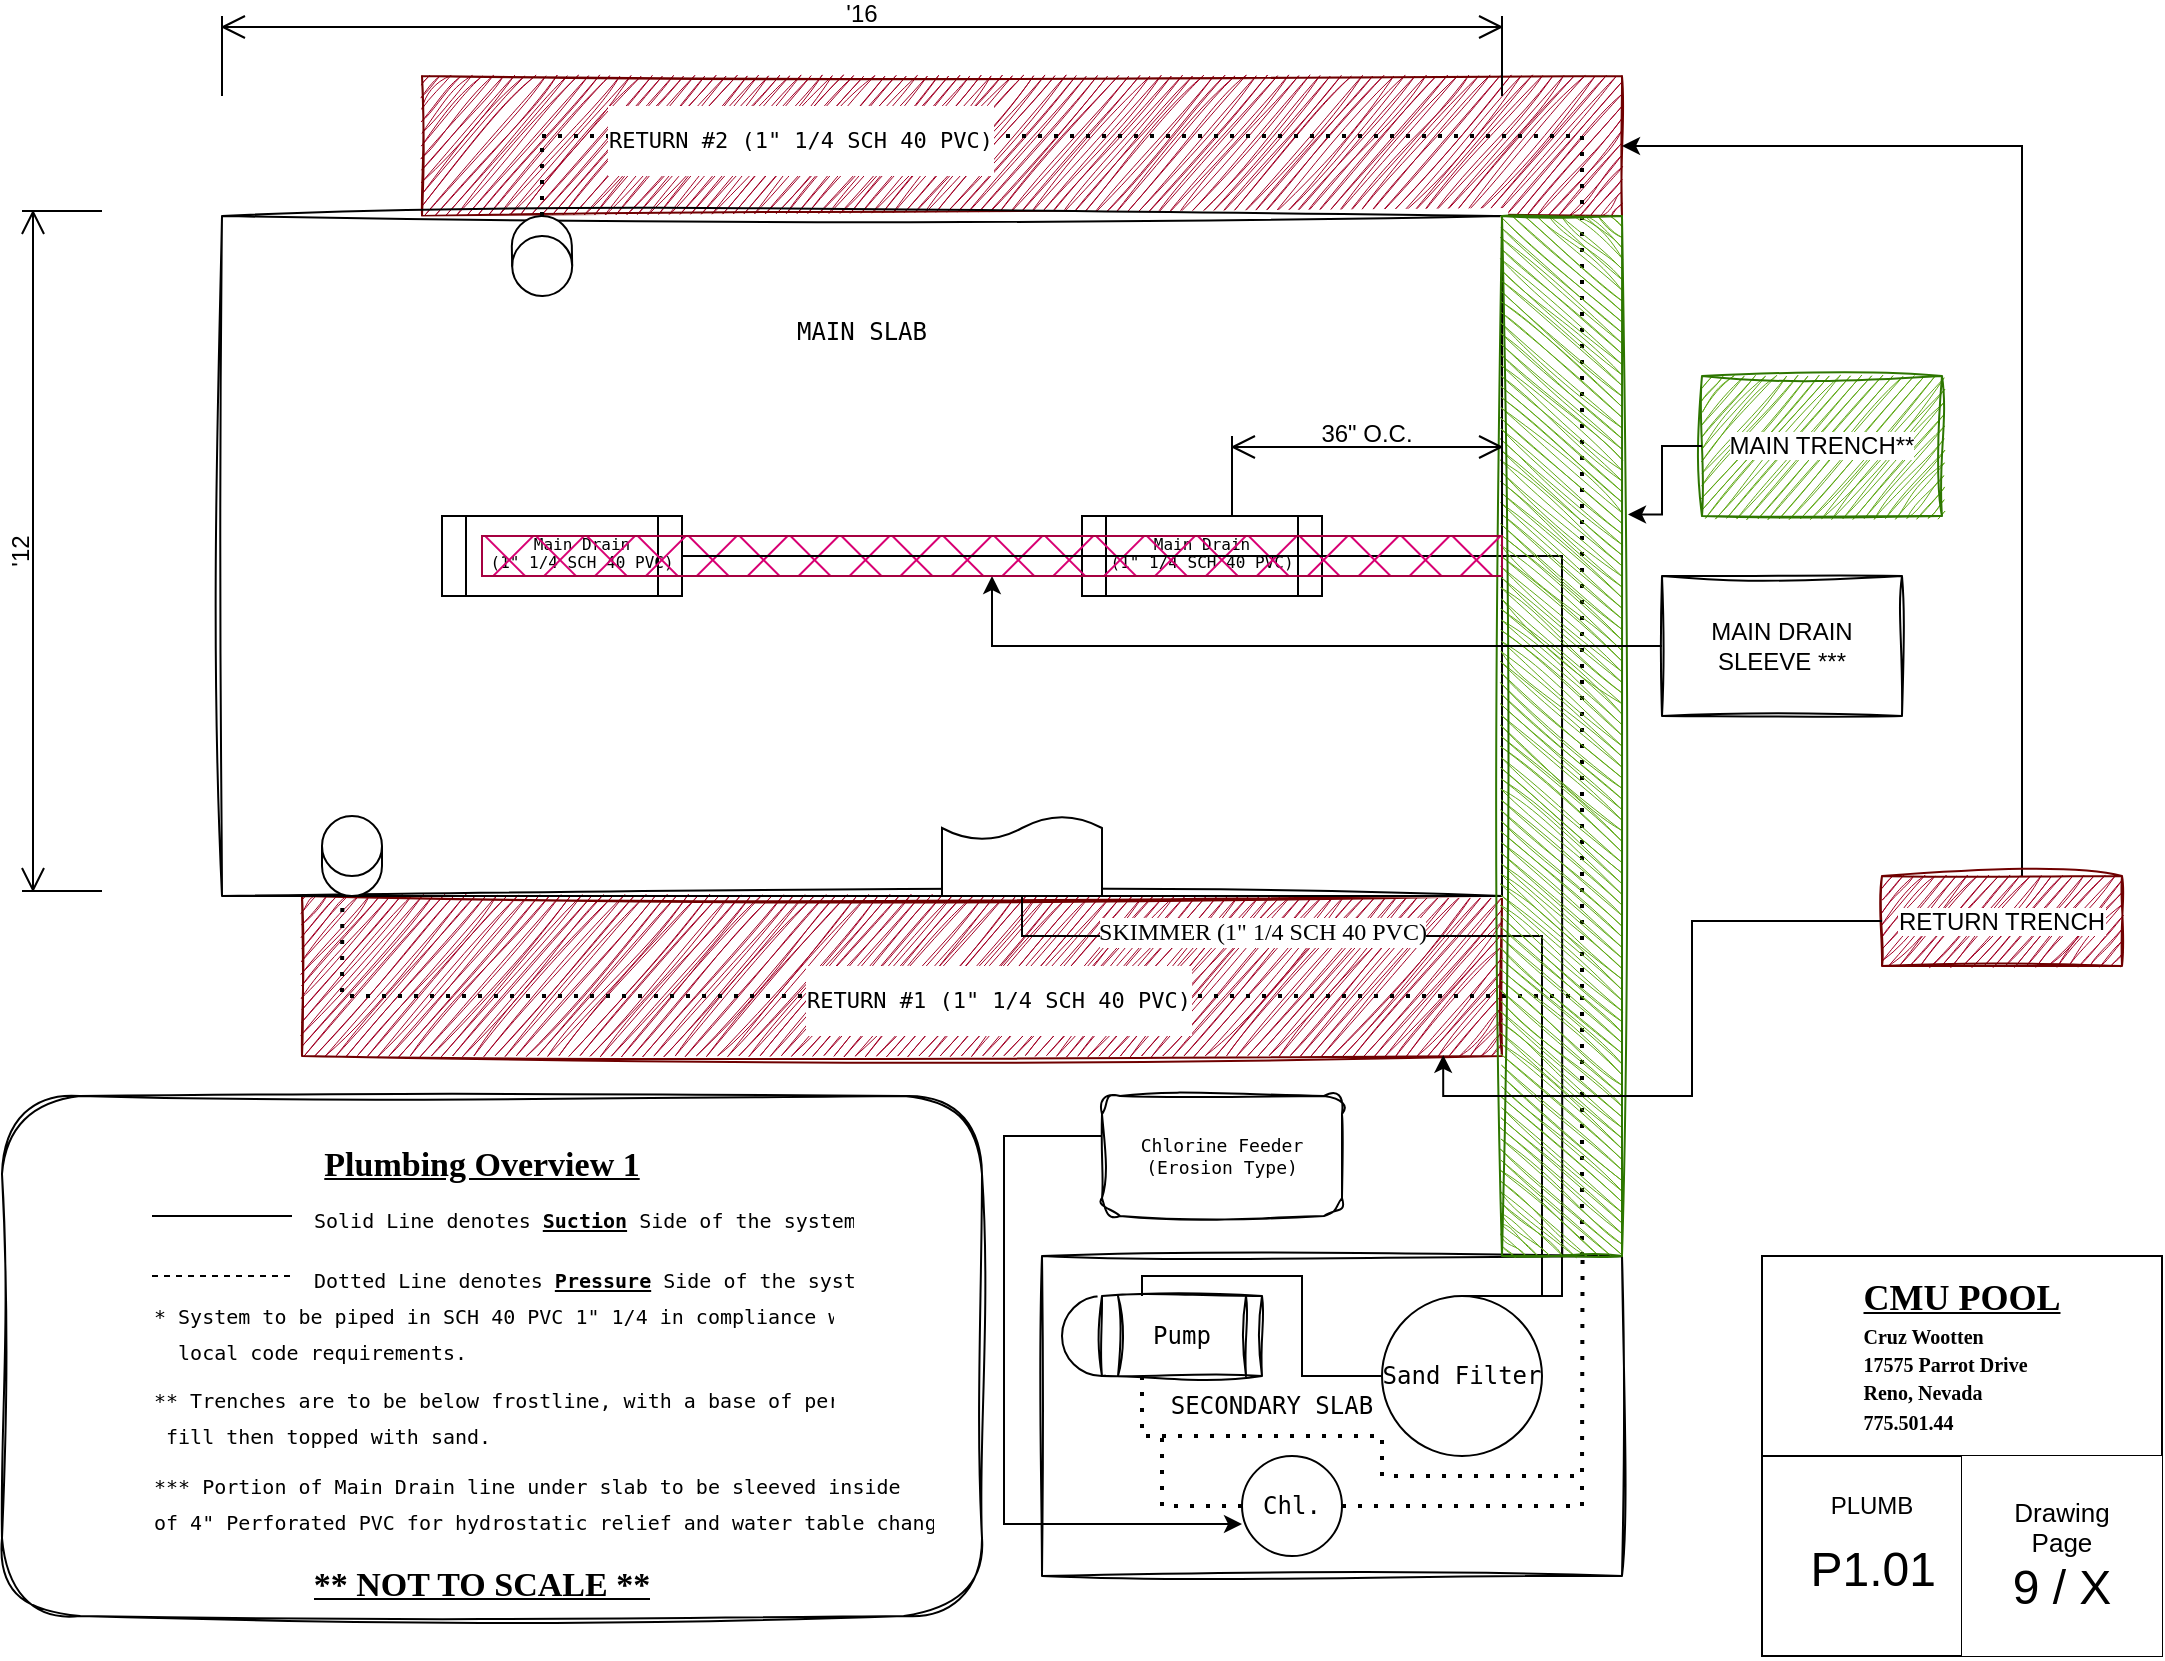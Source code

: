 <mxfile version="27.1.6">
  <diagram name="Page-1" id="yAkueWH8tclE_65RSBvn">
    <mxGraphModel dx="2633" dy="1028" grid="1" gridSize="10" guides="1" tooltips="1" connect="1" arrows="1" fold="1" page="1" pageScale="1" pageWidth="1100" pageHeight="850" math="0" shadow="0">
      <root>
        <mxCell id="0" />
        <mxCell id="1" parent="0" />
        <mxCell id="nuoCHBoQebbKfIUDkXKh-1" value="" style="rounded=0;whiteSpace=wrap;html=1;rotation=-180;sketch=1;curveFitting=1;jiggle=2;fillColor=#a20025;fontColor=#ffffff;strokeColor=#6F0000;" parent="1" vertex="1">
          <mxGeometry x="160" y="460" width="600" height="80" as="geometry" />
        </mxCell>
        <mxCell id="nuoCHBoQebbKfIUDkXKh-2" value="" style="rounded=0;whiteSpace=wrap;html=1;rotation=-180;sketch=1;curveFitting=1;jiggle=2;fillColor=#a20025;fontColor=#ffffff;strokeColor=#6F0000;" parent="1" vertex="1">
          <mxGeometry x="220" y="50" width="600" height="70" as="geometry" />
        </mxCell>
        <mxCell id="sH69yQ1ZhXcAEsHfrU8D-3" value="" style="rounded=0;whiteSpace=wrap;html=1;sketch=1;curveFitting=1;jiggle=2;" parent="1" vertex="1">
          <mxGeometry x="530" y="640" width="290" height="160" as="geometry" />
        </mxCell>
        <mxCell id="uHRIR_JINjC9fajswvWd-8" style="edgeStyle=orthogonalEdgeStyle;rounded=0;orthogonalLoop=1;jettySize=auto;html=1;entryX=0;entryY=0.68;entryDx=0;entryDy=0;entryPerimeter=0;" parent="1" source="uHRIR_JINjC9fajswvWd-7" target="sH69yQ1ZhXcAEsHfrU8D-24" edge="1">
          <mxGeometry relative="1" as="geometry">
            <mxPoint x="510" y="770" as="targetPoint" />
            <Array as="points">
              <mxPoint x="511" y="580" />
              <mxPoint x="511" y="774" />
            </Array>
          </mxGeometry>
        </mxCell>
        <mxCell id="uHRIR_JINjC9fajswvWd-7" value="" style="rounded=1;whiteSpace=wrap;html=1;sketch=1;curveFitting=1;jiggle=2;" parent="1" vertex="1">
          <mxGeometry x="560" y="560" width="120" height="60" as="geometry" />
        </mxCell>
        <mxCell id="uHRIR_JINjC9fajswvWd-5" value="" style="rounded=1;whiteSpace=wrap;html=1;sketch=1;curveFitting=1;jiggle=2;" parent="1" vertex="1">
          <mxGeometry x="10" y="560" width="490" height="260" as="geometry" />
        </mxCell>
        <mxCell id="sH69yQ1ZhXcAEsHfrU8D-1" value="" style="rounded=0;whiteSpace=wrap;html=1;sketch=1;curveFitting=1;jiggle=2;movable=0;resizable=0;rotatable=0;deletable=0;editable=0;locked=1;connectable=0;" parent="1" vertex="1">
          <mxGeometry x="120" y="120" width="640" height="340" as="geometry" />
        </mxCell>
        <mxCell id="sH69yQ1ZhXcAEsHfrU8D-4" value="" style="shape=document;whiteSpace=wrap;html=1;boundedLbl=1;rotation=-180;" parent="1" vertex="1">
          <mxGeometry x="480" y="420" width="80" height="40" as="geometry" />
        </mxCell>
        <mxCell id="sH69yQ1ZhXcAEsHfrU8D-6" value="" style="shape=process;whiteSpace=wrap;html=1;backgroundOutline=1;" parent="1" vertex="1">
          <mxGeometry x="550" y="270" width="120" height="40" as="geometry" />
        </mxCell>
        <mxCell id="sH69yQ1ZhXcAEsHfrU8D-7" value="&lt;div style=&quot;line-height: 10%;&quot;&gt;&lt;pre&gt;&lt;font style=&quot;line-height: 10%; font-size: 8px;&quot;&gt;Main Drain&lt;/font&gt;&lt;/pre&gt;&lt;pre&gt;&lt;font style=&quot;line-height: 10%; font-size: 8px;&quot;&gt;&lt;pre style=&quot;&quot;&gt;(1&quot; 1/4 SCH 40 PVC)&lt;/pre&gt;&lt;/font&gt;&lt;/pre&gt;&lt;/div&gt;" style="text;html=1;align=center;verticalAlign=middle;whiteSpace=wrap;rounded=0;fontSize=6;" parent="1" vertex="1">
          <mxGeometry x="575" y="277.5" width="70" height="25" as="geometry" />
        </mxCell>
        <mxCell id="sH69yQ1ZhXcAEsHfrU8D-9" value="&lt;pre&gt;Chlorine Feeder&lt;br&gt;(Erosion Type)&lt;/pre&gt;" style="text;html=1;align=center;verticalAlign=middle;whiteSpace=wrap;rounded=0;fontSize=9;" parent="1" vertex="1">
          <mxGeometry x="570" y="577.5" width="100" height="25" as="geometry" />
        </mxCell>
        <mxCell id="sH69yQ1ZhXcAEsHfrU8D-10" value="" style="endArrow=none;html=1;rounded=0;exitX=0.5;exitY=0;exitDx=0;exitDy=0;" parent="1" source="sH69yQ1ZhXcAEsHfrU8D-4" edge="1">
          <mxGeometry width="50" height="50" relative="1" as="geometry">
            <mxPoint x="250" y="100" as="sourcePoint" />
            <mxPoint x="780" y="640" as="targetPoint" />
            <Array as="points">
              <mxPoint x="520" y="480" />
              <mxPoint x="780" y="480" />
            </Array>
          </mxGeometry>
        </mxCell>
        <mxCell id="uHRIR_JINjC9fajswvWd-1" value="&lt;div&gt;&lt;font&gt;SKIMMER (1&quot; 1/4 SCH 40 PVC)&lt;/font&gt;&lt;/div&gt;" style="edgeLabel;html=1;align=center;verticalAlign=middle;resizable=0;points=[];fontSize=12;fontFamily=Lucida Console;" parent="sH69yQ1ZhXcAEsHfrU8D-10" vertex="1" connectable="0">
          <mxGeometry x="-0.256" y="2" relative="1" as="geometry">
            <mxPoint x="-24" as="offset" />
          </mxGeometry>
        </mxCell>
        <mxCell id="sH69yQ1ZhXcAEsHfrU8D-13" value="" style="endArrow=none;html=1;rounded=0;exitX=1;exitY=0.5;exitDx=0;exitDy=0;entryX=0.897;entryY=0;entryDx=0;entryDy=0;entryPerimeter=0;" parent="1" source="sH69yQ1ZhXcAEsHfrU8D-6" target="sH69yQ1ZhXcAEsHfrU8D-3" edge="1">
          <mxGeometry width="50" height="50" relative="1" as="geometry">
            <mxPoint x="600" y="320" as="sourcePoint" />
            <mxPoint x="840" y="290" as="targetPoint" />
            <Array as="points">
              <mxPoint x="790" y="290" />
            </Array>
          </mxGeometry>
        </mxCell>
        <mxCell id="sH69yQ1ZhXcAEsHfrU8D-14" value="" style="endArrow=none;dashed=1;html=1;dashPattern=1 3;strokeWidth=2;rounded=0;exitX=0.931;exitY=0;exitDx=0;exitDy=0;exitPerimeter=0;entryX=0.094;entryY=1.006;entryDx=0;entryDy=0;entryPerimeter=0;" parent="1" source="sH69yQ1ZhXcAEsHfrU8D-3" target="sH69yQ1ZhXcAEsHfrU8D-1" edge="1">
          <mxGeometry width="50" height="50" relative="1" as="geometry">
            <mxPoint x="840" y="510" as="sourcePoint" />
            <mxPoint x="280" y="460" as="targetPoint" />
            <Array as="points">
              <mxPoint x="800" y="510" />
              <mxPoint x="180" y="510" />
            </Array>
          </mxGeometry>
        </mxCell>
        <mxCell id="sH69yQ1ZhXcAEsHfrU8D-15" value="&lt;pre&gt;RETURN&amp;nbsp;#1 (1&quot; 1/4 SCH 40 PVC)&lt;/pre&gt;" style="edgeLabel;html=1;align=center;verticalAlign=middle;resizable=0;points=[];" parent="sH69yQ1ZhXcAEsHfrU8D-14" vertex="1" connectable="0">
          <mxGeometry x="0.058" y="2" relative="1" as="geometry">
            <mxPoint as="offset" />
          </mxGeometry>
        </mxCell>
        <mxCell id="sH69yQ1ZhXcAEsHfrU8D-16" value="" style="endArrow=none;dashed=1;html=1;dashPattern=1 3;strokeWidth=2;rounded=0;exitX=0.25;exitY=0;exitDx=0;exitDy=0;" parent="1" source="sH69yQ1ZhXcAEsHfrU8D-1" edge="1">
          <mxGeometry width="50" height="50" relative="1" as="geometry">
            <mxPoint x="640" y="117" as="sourcePoint" />
            <mxPoint x="800" y="510" as="targetPoint" />
            <Array as="points">
              <mxPoint x="280" y="80" />
              <mxPoint x="800" y="80" />
            </Array>
          </mxGeometry>
        </mxCell>
        <mxCell id="sH69yQ1ZhXcAEsHfrU8D-17" value="&lt;pre&gt;RETURN #2 (1&quot; 1/4 SCH 40 PVC)&lt;/pre&gt;" style="edgeLabel;html=1;align=center;verticalAlign=middle;resizable=0;points=[];" parent="sH69yQ1ZhXcAEsHfrU8D-16" vertex="1" connectable="0">
          <mxGeometry x="-0.659" y="-2" relative="1" as="geometry">
            <mxPoint as="offset" />
          </mxGeometry>
        </mxCell>
        <mxCell id="sH69yQ1ZhXcAEsHfrU8D-18" value="" style="ellipse;whiteSpace=wrap;html=1;aspect=fixed;" parent="1" vertex="1">
          <mxGeometry x="540" y="660" width="40" height="40" as="geometry" />
        </mxCell>
        <mxCell id="sH69yQ1ZhXcAEsHfrU8D-19" value="&lt;pre&gt;Pump&lt;/pre&gt;" style="shape=process;whiteSpace=wrap;html=1;backgroundOutline=1;sketch=1;curveFitting=1;jiggle=2;" parent="1" vertex="1">
          <mxGeometry x="560" y="660" width="80" height="40" as="geometry" />
        </mxCell>
        <mxCell id="sH69yQ1ZhXcAEsHfrU8D-20" value="&lt;pre&gt;Sand Filter&lt;/pre&gt;" style="ellipse;whiteSpace=wrap;html=1;aspect=fixed;" parent="1" vertex="1">
          <mxGeometry x="700" y="660" width="80" height="80" as="geometry" />
        </mxCell>
        <mxCell id="sH69yQ1ZhXcAEsHfrU8D-21" value="" style="endArrow=none;dashed=1;html=1;dashPattern=1 3;strokeWidth=2;rounded=0;entryX=0.932;entryY=0.001;entryDx=0;entryDy=0;entryPerimeter=0;exitX=0.25;exitY=1;exitDx=0;exitDy=0;" parent="1" source="sH69yQ1ZhXcAEsHfrU8D-19" target="sH69yQ1ZhXcAEsHfrU8D-3" edge="1">
          <mxGeometry width="50" height="50" relative="1" as="geometry">
            <mxPoint x="680" y="740" as="sourcePoint" />
            <mxPoint x="730" y="690" as="targetPoint" />
            <Array as="points">
              <mxPoint x="580" y="730" />
              <mxPoint x="700" y="730" />
              <mxPoint x="700" y="750" />
              <mxPoint x="800" y="750" />
            </Array>
          </mxGeometry>
        </mxCell>
        <mxCell id="sH69yQ1ZhXcAEsHfrU8D-22" value="" style="endArrow=none;html=1;rounded=0;exitX=0.5;exitY=0;exitDx=0;exitDy=0;" parent="1" source="sH69yQ1ZhXcAEsHfrU8D-20" edge="1">
          <mxGeometry width="50" height="50" relative="1" as="geometry">
            <mxPoint x="715" y="670" as="sourcePoint" />
            <mxPoint x="780" y="640" as="targetPoint" />
            <Array as="points">
              <mxPoint x="780" y="660" />
            </Array>
          </mxGeometry>
        </mxCell>
        <mxCell id="sH69yQ1ZhXcAEsHfrU8D-23" value="" style="endArrow=none;html=1;rounded=0;exitX=0.25;exitY=0;exitDx=0;exitDy=0;entryX=0;entryY=0.5;entryDx=0;entryDy=0;" parent="1" source="sH69yQ1ZhXcAEsHfrU8D-19" target="sH69yQ1ZhXcAEsHfrU8D-20" edge="1">
          <mxGeometry width="50" height="50" relative="1" as="geometry">
            <mxPoint x="590" y="725" as="sourcePoint" />
            <mxPoint x="640" y="675" as="targetPoint" />
            <Array as="points">
              <mxPoint x="580" y="650" />
              <mxPoint x="660" y="650" />
              <mxPoint x="660" y="700" />
            </Array>
          </mxGeometry>
        </mxCell>
        <mxCell id="sH69yQ1ZhXcAEsHfrU8D-24" value="&lt;pre&gt;Chl.&lt;/pre&gt;" style="ellipse;whiteSpace=wrap;html=1;aspect=fixed;" parent="1" vertex="1">
          <mxGeometry x="630" y="740" width="50" height="50" as="geometry" />
        </mxCell>
        <mxCell id="sH69yQ1ZhXcAEsHfrU8D-27" value="" style="endArrow=none;dashed=1;html=1;dashPattern=1 3;strokeWidth=2;rounded=0;exitX=0;exitY=0.5;exitDx=0;exitDy=0;entryX=0;entryY=1;entryDx=0;entryDy=0;" parent="1" source="sH69yQ1ZhXcAEsHfrU8D-24" target="vKAQ_r-t-Htgs6Gfas-m-1" edge="1">
          <mxGeometry width="50" height="50" relative="1" as="geometry">
            <mxPoint x="560" y="790" as="sourcePoint" />
            <mxPoint x="600" y="730" as="targetPoint" />
            <Array as="points">
              <mxPoint x="590" y="765" />
            </Array>
          </mxGeometry>
        </mxCell>
        <mxCell id="sH69yQ1ZhXcAEsHfrU8D-28" value="" style="endArrow=none;dashed=1;html=1;dashPattern=1 3;strokeWidth=2;rounded=0;exitX=1;exitY=0.5;exitDx=0;exitDy=0;" parent="1" source="sH69yQ1ZhXcAEsHfrU8D-24" edge="1">
          <mxGeometry width="50" height="50" relative="1" as="geometry">
            <mxPoint x="760" y="790" as="sourcePoint" />
            <mxPoint x="800" y="750" as="targetPoint" />
            <Array as="points">
              <mxPoint x="800" y="765" />
            </Array>
          </mxGeometry>
        </mxCell>
        <mxCell id="mBHjW366EDlgSjZvG0Kb-1" value="&lt;font face=&quot;Lucida Console&quot;&gt;Plumbing Overview 1&lt;/font&gt;&lt;div&gt;&lt;br&gt;&lt;/div&gt;" style="text;html=1;align=center;verticalAlign=middle;whiteSpace=wrap;rounded=0;fontStyle=5;fontSize=17;" parent="1" vertex="1">
          <mxGeometry x="85" y="570" width="330" height="70" as="geometry" />
        </mxCell>
        <mxCell id="uHRIR_JINjC9fajswvWd-6" value="&lt;pre&gt;MAIN SLAB&lt;/pre&gt;" style="text;html=1;align=center;verticalAlign=middle;whiteSpace=wrap;rounded=0;" parent="1" vertex="1">
          <mxGeometry x="395" y="155" width="90" height="45" as="geometry" />
        </mxCell>
        <mxCell id="uHRIR_JINjC9fajswvWd-10" value="" style="endArrow=none;html=1;rounded=0;" parent="1" edge="1">
          <mxGeometry width="50" height="50" relative="1" as="geometry">
            <mxPoint x="85" y="620" as="sourcePoint" />
            <mxPoint x="155" y="620" as="targetPoint" />
          </mxGeometry>
        </mxCell>
        <mxCell id="uHRIR_JINjC9fajswvWd-11" value="&lt;pre&gt;&lt;font style=&quot;font-size: 10px;&quot;&gt;Solid Line denotes &lt;b&gt;&lt;u&gt;Suction&lt;/u&gt;&lt;/b&gt; Side of the system&lt;/font&gt;&lt;/pre&gt;" style="text;strokeColor=none;fillColor=none;align=left;verticalAlign=middle;spacingLeft=4;spacingRight=4;overflow=hidden;points=[[0,0.5],[1,0.5]];portConstraint=eastwest;rotatable=0;whiteSpace=wrap;html=1;" parent="1" vertex="1">
          <mxGeometry x="160" y="600" width="280" height="30" as="geometry" />
        </mxCell>
        <mxCell id="uHRIR_JINjC9fajswvWd-12" value="" style="endArrow=none;dashed=1;html=1;rounded=0;" parent="1" edge="1">
          <mxGeometry width="50" height="50" relative="1" as="geometry">
            <mxPoint x="85" y="650" as="sourcePoint" />
            <mxPoint x="155" y="650" as="targetPoint" />
          </mxGeometry>
        </mxCell>
        <mxCell id="uHRIR_JINjC9fajswvWd-13" value="&lt;pre&gt;&lt;font style=&quot;font-size: 10px;&quot;&gt;Dotted Line denotes &lt;b&gt;&lt;u&gt;Pressure&lt;/u&gt;&lt;/b&gt; Side of the system&lt;/font&gt;&lt;/pre&gt;" style="text;strokeColor=none;fillColor=none;align=left;verticalAlign=middle;spacingLeft=4;spacingRight=4;overflow=hidden;points=[[0,0.5],[1,0.5]];portConstraint=eastwest;rotatable=0;whiteSpace=wrap;html=1;" parent="1" vertex="1">
          <mxGeometry x="160" y="630" width="280" height="30" as="geometry" />
        </mxCell>
        <mxCell id="uHRIR_JINjC9fajswvWd-14" value="&lt;pre&gt;&lt;b style=&quot;&quot;&gt;&lt;u style=&quot;&quot;&gt;&lt;font face=&quot;Lucida Console&quot; style=&quot;font-size: 17px;&quot;&gt;** NOT TO SCALE **&lt;/font&gt;&lt;/u&gt;&lt;/b&gt;&lt;/pre&gt;" style="text;strokeColor=none;fillColor=none;align=center;verticalAlign=middle;spacingLeft=4;spacingRight=4;overflow=hidden;points=[[0,0.5],[1,0.5]];portConstraint=eastwest;rotatable=0;whiteSpace=wrap;html=1;" parent="1" vertex="1">
          <mxGeometry x="110" y="780" width="280" height="40" as="geometry" />
        </mxCell>
        <mxCell id="uHRIR_JINjC9fajswvWd-15" value="" style="endArrow=none;html=1;rounded=0;" parent="1" edge="1">
          <mxGeometry width="50" height="50" relative="1" as="geometry">
            <mxPoint x="750" y="660" as="sourcePoint" />
            <mxPoint x="790" y="600" as="targetPoint" />
            <Array as="points">
              <mxPoint x="790" y="660" />
            </Array>
          </mxGeometry>
        </mxCell>
        <mxCell id="vKAQ_r-t-Htgs6Gfas-m-1" value="&lt;pre&gt;SECONDARY SLAB&lt;/pre&gt;" style="text;html=1;align=center;verticalAlign=middle;whiteSpace=wrap;rounded=0;strokeColor=none;" parent="1" vertex="1">
          <mxGeometry x="590" y="705" width="110" height="20" as="geometry" />
        </mxCell>
        <mxCell id="vKAQ_r-t-Htgs6Gfas-m-2" value="&lt;u&gt;&lt;font face=&quot;Lucida Console&quot; style=&quot;font-size: 18px;&quot;&gt;CMU POOL&lt;/font&gt;&lt;/u&gt;&lt;div style=&quot;text-align: left;&quot;&gt;&lt;span style=&quot;font-size: 10px;&quot;&gt;&lt;font face=&quot;Lucida Console&quot;&gt;Cruz Wootten&lt;/font&gt;&lt;/span&gt;&lt;/div&gt;&lt;div style=&quot;text-align: left;&quot;&gt;&lt;font face=&quot;Lucida Console&quot;&gt;&lt;span style=&quot;font-size: 10px; background-color: transparent; color: light-dark(rgb(0, 0, 0), rgb(255, 255, 255));&quot;&gt;17575 Parrot Drive&amp;nbsp;&lt;/span&gt;&lt;br&gt;&lt;span style=&quot;font-size: 10px; background-color: transparent; color: light-dark(rgb(0, 0, 0), rgb(255, 255, 255));&quot;&gt;Reno, Nevada&lt;/span&gt;&lt;/font&gt;&lt;/div&gt;&lt;div style=&quot;text-align: left;&quot;&gt;&lt;span style=&quot;background-color: transparent; color: light-dark(rgb(0, 0, 0), rgb(255, 255, 255)); font-size: 10px;&quot;&gt;&lt;font face=&quot;Lucida Console&quot;&gt;775.501.44&lt;/font&gt;&lt;/span&gt;&lt;/div&gt;" style="swimlane;whiteSpace=wrap;html=1;startSize=100;align=center;" parent="1" vertex="1">
          <mxGeometry x="890" y="640" width="200" height="200" as="geometry" />
        </mxCell>
        <mxCell id="vKAQ_r-t-Htgs6Gfas-m-3" value="&lt;font style=&quot;font-size: 40px;&quot;&gt;&amp;nbsp;&amp;nbsp;&lt;/font&gt;&lt;font style=&quot;font-size: 24px;&quot;&gt;P1.01&lt;/font&gt;" style="text;html=1;align=left;verticalAlign=middle;whiteSpace=wrap;rounded=0;" parent="vKAQ_r-t-Htgs6Gfas-m-2" vertex="1">
          <mxGeometry y="100" width="200" height="100" as="geometry" />
        </mxCell>
        <mxCell id="vKAQ_r-t-Htgs6Gfas-m-4" value="PLUMB" style="text;html=1;align=center;verticalAlign=middle;whiteSpace=wrap;rounded=0;" parent="vKAQ_r-t-Htgs6Gfas-m-2" vertex="1">
          <mxGeometry x="20" y="110" width="70" height="30" as="geometry" />
        </mxCell>
        <mxCell id="vKAQ_r-t-Htgs6Gfas-m-5" value="" style="endArrow=none;html=1;rounded=0;exitX=0.5;exitY=1;exitDx=0;exitDy=0;" parent="vKAQ_r-t-Htgs6Gfas-m-2" source="vKAQ_r-t-Htgs6Gfas-m-3" edge="1">
          <mxGeometry width="50" height="50" relative="1" as="geometry">
            <mxPoint x="50" y="150" as="sourcePoint" />
            <mxPoint x="100" y="100" as="targetPoint" />
          </mxGeometry>
        </mxCell>
        <mxCell id="vKAQ_r-t-Htgs6Gfas-m-6" value="&lt;div&gt;&lt;font style=&quot;font-size: 13px;&quot;&gt;Drawing&lt;/font&gt;&lt;/div&gt;&lt;div&gt;&lt;font style=&quot;font-size: 13px;&quot;&gt;Page&lt;/font&gt;&lt;/div&gt;&lt;div&gt;&lt;span style=&quot;font-size: 24px; background-color: transparent; color: light-dark(rgb(0, 0, 0), rgb(255, 255, 255));&quot;&gt;9 / X&lt;/span&gt;&lt;/div&gt;" style="text;html=1;align=center;verticalAlign=middle;whiteSpace=wrap;rounded=0;fillColor=default;" parent="1" vertex="1">
          <mxGeometry x="990" y="740" width="100" height="100" as="geometry" />
        </mxCell>
        <mxCell id="vKAQ_r-t-Htgs6Gfas-m-7" value="&lt;div style=&quot;line-height: 50%;&quot;&gt;&lt;pre&gt;&lt;span style=&quot;font-size: 10px; line-height: 50%;&quot;&gt;* System to be piped in SCH 40 PVC 1&quot; 1/4 in compliance with&lt;/span&gt;&lt;/pre&gt;&lt;pre&gt;&lt;span style=&quot;font-size: 10px; line-height: 50%;&quot;&gt;  local code requirements.&lt;/span&gt;&lt;/pre&gt;&lt;/div&gt;" style="text;strokeColor=none;fillColor=none;align=left;verticalAlign=middle;spacingLeft=4;spacingRight=4;overflow=hidden;points=[[0,0.5],[1,0.5]];portConstraint=eastwest;rotatable=0;whiteSpace=wrap;html=1;" parent="1" vertex="1">
          <mxGeometry x="80" y="640" width="350" height="75" as="geometry" />
        </mxCell>
        <mxCell id="vKAQ_r-t-Htgs6Gfas-m-8" value="" style="rounded=0;whiteSpace=wrap;html=1;rotation=90;sketch=1;curveFitting=1;jiggle=2;fillColor=#60a917;fontColor=#ffffff;strokeColor=#2D7600;movable=0;resizable=0;rotatable=0;deletable=0;editable=0;locked=1;connectable=0;" parent="1" vertex="1">
          <mxGeometry x="530" y="350" width="520" height="60" as="geometry" />
        </mxCell>
        <mxCell id="vKAQ_r-t-Htgs6Gfas-m-9" value="&lt;span style=&quot;background-color: light-dark(#ffffff, var(--ge-dark-color, #121212));&quot;&gt;&lt;font style=&quot;color: light-dark(rgb(0, 0, 0), rgb(38, 140, 59));&quot;&gt;MAIN TRENCH**&lt;/font&gt;&lt;/span&gt;" style="rounded=0;whiteSpace=wrap;html=1;sketch=1;curveFitting=1;jiggle=2;strokeColor=#2D7600;align=center;verticalAlign=middle;fillColor=#60a917;fontFamily=Helvetica;fontSize=12;fontColor=#ffffff;" parent="1" vertex="1">
          <mxGeometry x="860" y="200" width="120" height="70" as="geometry" />
        </mxCell>
        <mxCell id="vKAQ_r-t-Htgs6Gfas-m-10" style="edgeStyle=orthogonalEdgeStyle;rounded=0;orthogonalLoop=1;jettySize=auto;html=1;entryX=0.287;entryY=-0.05;entryDx=0;entryDy=0;entryPerimeter=0;" parent="1" source="vKAQ_r-t-Htgs6Gfas-m-9" target="vKAQ_r-t-Htgs6Gfas-m-8" edge="1">
          <mxGeometry relative="1" as="geometry" />
        </mxCell>
        <mxCell id="vKAQ_r-t-Htgs6Gfas-m-11" value="&lt;div style=&quot;line-height: 50%;&quot;&gt;&lt;pre&gt;&lt;span style=&quot;font-size: 10px; line-height: 50%;&quot;&gt;** Trenches are to be below frostline, with a base of permeable&lt;/span&gt;&lt;/pre&gt;&lt;pre&gt;&lt;span style=&quot;font-size: 10px; line-height: 50%;&quot;&gt; fill then topped with sand.&lt;br&gt;&lt;/span&gt;&lt;/pre&gt;&lt;/div&gt;" style="text;strokeColor=none;fillColor=none;align=left;verticalAlign=middle;spacingLeft=4;spacingRight=4;overflow=hidden;points=[[0,0.5],[1,0.5]];portConstraint=eastwest;rotatable=0;whiteSpace=wrap;html=1;" parent="1" vertex="1">
          <mxGeometry x="80" y="682.5" width="350" height="75" as="geometry" />
        </mxCell>
        <mxCell id="vKAQ_r-t-Htgs6Gfas-m-14" style="edgeStyle=orthogonalEdgeStyle;rounded=0;orthogonalLoop=1;jettySize=auto;html=1;entryX=0.5;entryY=1;entryDx=0;entryDy=0;" parent="1" source="vKAQ_r-t-Htgs6Gfas-m-13" target="vKAQ_r-t-Htgs6Gfas-m-12" edge="1">
          <mxGeometry relative="1" as="geometry" />
        </mxCell>
        <mxCell id="vKAQ_r-t-Htgs6Gfas-m-13" value="MAIN DRAIN &#xa;SLEEVE ***" style="rounded=0;whiteSpace=wrap;html=1;sketch=1;curveFitting=1;jiggle=2;strokeColor=default;align=center;verticalAlign=middle;fillColor=none;" parent="1" vertex="1">
          <mxGeometry x="840" y="300" width="120" height="70" as="geometry" />
        </mxCell>
        <mxCell id="vKAQ_r-t-Htgs6Gfas-m-15" value="&lt;div style=&quot;line-height: 50%;&quot;&gt;&lt;pre&gt;&lt;span style=&quot;font-size: 10px; line-height: 50%;&quot;&gt;*** Portion of Main Drain line under slab to be sleeved inside&lt;/span&gt;&lt;/pre&gt;&lt;pre&gt;&lt;span style=&quot;font-size: 10px; line-height: 50%;&quot;&gt;of 4&quot; Perforated PVC for hydrostatic relief and water table changes&lt;/span&gt;&lt;/pre&gt;&lt;/div&gt;" style="text;strokeColor=none;fillColor=none;align=left;verticalAlign=middle;spacingLeft=4;spacingRight=4;overflow=hidden;points=[[0,0.5],[1,0.5]];portConstraint=eastwest;rotatable=0;whiteSpace=wrap;html=1;" parent="1" vertex="1">
          <mxGeometry x="80" y="725" width="400" height="75" as="geometry" />
        </mxCell>
        <mxCell id="nuoCHBoQebbKfIUDkXKh-6" style="edgeStyle=orthogonalEdgeStyle;rounded=0;orthogonalLoop=1;jettySize=auto;html=1;entryX=0;entryY=0.5;entryDx=0;entryDy=0;" parent="1" source="nuoCHBoQebbKfIUDkXKh-3" target="nuoCHBoQebbKfIUDkXKh-2" edge="1">
          <mxGeometry relative="1" as="geometry">
            <Array as="points">
              <mxPoint x="1020" y="85" />
            </Array>
          </mxGeometry>
        </mxCell>
        <mxCell id="nuoCHBoQebbKfIUDkXKh-3" value="&lt;span style=&quot;background-color: light-dark(#ffffff, var(--ge-dark-color, #121212));&quot;&gt;&lt;font style=&quot;color: light-dark(rgb(0, 0, 0), rgb(255, 1, 202));&quot;&gt;RETURN TRENCH&lt;/font&gt;&lt;/span&gt;" style="rounded=0;whiteSpace=wrap;html=1;sketch=1;curveFitting=1;jiggle=2;strokeColor=#6F0000;align=center;verticalAlign=middle;fillColor=#a20025;fontFamily=Helvetica;fontSize=12;fontColor=#ffffff;" parent="1" vertex="1">
          <mxGeometry x="950" y="450" width="120" height="45" as="geometry" />
        </mxCell>
        <mxCell id="nuoCHBoQebbKfIUDkXKh-4" style="edgeStyle=orthogonalEdgeStyle;rounded=0;orthogonalLoop=1;jettySize=auto;html=1;exitX=0.5;exitY=1;exitDx=0;exitDy=0;" parent="1" source="nuoCHBoQebbKfIUDkXKh-3" target="nuoCHBoQebbKfIUDkXKh-3" edge="1">
          <mxGeometry relative="1" as="geometry" />
        </mxCell>
        <mxCell id="nuoCHBoQebbKfIUDkXKh-5" style="edgeStyle=orthogonalEdgeStyle;rounded=0;orthogonalLoop=1;jettySize=auto;html=1;entryX=0.049;entryY=0.007;entryDx=0;entryDy=0;entryPerimeter=0;" parent="1" source="nuoCHBoQebbKfIUDkXKh-3" target="nuoCHBoQebbKfIUDkXKh-1" edge="1">
          <mxGeometry relative="1" as="geometry" />
        </mxCell>
        <mxCell id="XXQyQMuOhZwSfM4wRpbt-1" value="" style="shape=cylinder3;whiteSpace=wrap;html=1;boundedLbl=1;backgroundOutline=1;size=15;" parent="1" vertex="1">
          <mxGeometry x="170" y="420" width="30" height="40" as="geometry" />
        </mxCell>
        <mxCell id="XXQyQMuOhZwSfM4wRpbt-2" value="" style="shape=cylinder3;whiteSpace=wrap;html=1;boundedLbl=1;backgroundOutline=1;size=15;rotation=-181;" parent="1" vertex="1">
          <mxGeometry x="265" y="120" width="30" height="40" as="geometry" />
        </mxCell>
        <mxCell id="EJqP4LBOYhbU62YGiwkV-1" value="&#39;12" style="shape=dimension;direction=south;whiteSpace=wrap;html=1;align=center;points=[];verticalAlign=top;labelBackgroundColor=none;horizontal=0;spacingTop=-15;" parent="1" vertex="1">
          <mxGeometry x="20" y="117.5" width="40" height="340" as="geometry" />
        </mxCell>
        <mxCell id="EJqP4LBOYhbU62YGiwkV-2" value="&#39;16" style="shape=dimension;direction=west;whiteSpace=wrap;html=1;align=center;points=[];verticalAlign=top;spacingTop=-15;labelBackgroundColor=none;" parent="1" vertex="1">
          <mxGeometry x="120" y="20" width="640" height="40" as="geometry" />
        </mxCell>
        <mxCell id="EJqP4LBOYhbU62YGiwkV-3" value="36&quot; O.C." style="shape=dimension;direction=west;whiteSpace=wrap;html=1;align=center;points=[];verticalAlign=top;spacingTop=-15;labelBackgroundColor=none;" parent="1" vertex="1">
          <mxGeometry x="625" y="230" width="135" height="40" as="geometry" />
        </mxCell>
        <mxCell id="F9WvH8Xk_2k3fogj6B9s-2" value="" style="shape=process;whiteSpace=wrap;html=1;backgroundOutline=1;" vertex="1" parent="1">
          <mxGeometry x="230" y="270" width="120" height="40" as="geometry" />
        </mxCell>
        <mxCell id="F9WvH8Xk_2k3fogj6B9s-1" value="&lt;div style=&quot;line-height: 10%;&quot;&gt;&lt;pre&gt;&lt;font style=&quot;line-height: 10%; font-size: 8px;&quot;&gt;Main Drain&lt;/font&gt;&lt;/pre&gt;&lt;pre&gt;&lt;font style=&quot;line-height: 10%; font-size: 8px;&quot;&gt;&lt;pre style=&quot;&quot;&gt;(1&quot; 1/4 SCH 40 PVC)&lt;/pre&gt;&lt;/font&gt;&lt;/pre&gt;&lt;/div&gt;" style="text;html=1;align=center;verticalAlign=middle;whiteSpace=wrap;rounded=0;fontSize=6;" vertex="1" parent="1">
          <mxGeometry x="265" y="277.5" width="70" height="25" as="geometry" />
        </mxCell>
        <mxCell id="vKAQ_r-t-Htgs6Gfas-m-12" value="" style="rounded=0;whiteSpace=wrap;html=1;fillColor=#d80073;fontColor=#ffffff;strokeColor=#A50040;fillStyle=cross-hatch;movable=0;resizable=0;rotatable=0;deletable=0;editable=0;locked=1;connectable=0;" parent="1" vertex="1">
          <mxGeometry x="250" y="280" width="510" height="20" as="geometry" />
        </mxCell>
        <mxCell id="F9WvH8Xk_2k3fogj6B9s-3" value="" style="endArrow=none;html=1;rounded=0;" edge="1" parent="1">
          <mxGeometry width="50" height="50" relative="1" as="geometry">
            <mxPoint x="350" y="290" as="sourcePoint" />
            <mxPoint x="670" y="290" as="targetPoint" />
          </mxGeometry>
        </mxCell>
      </root>
    </mxGraphModel>
  </diagram>
</mxfile>

